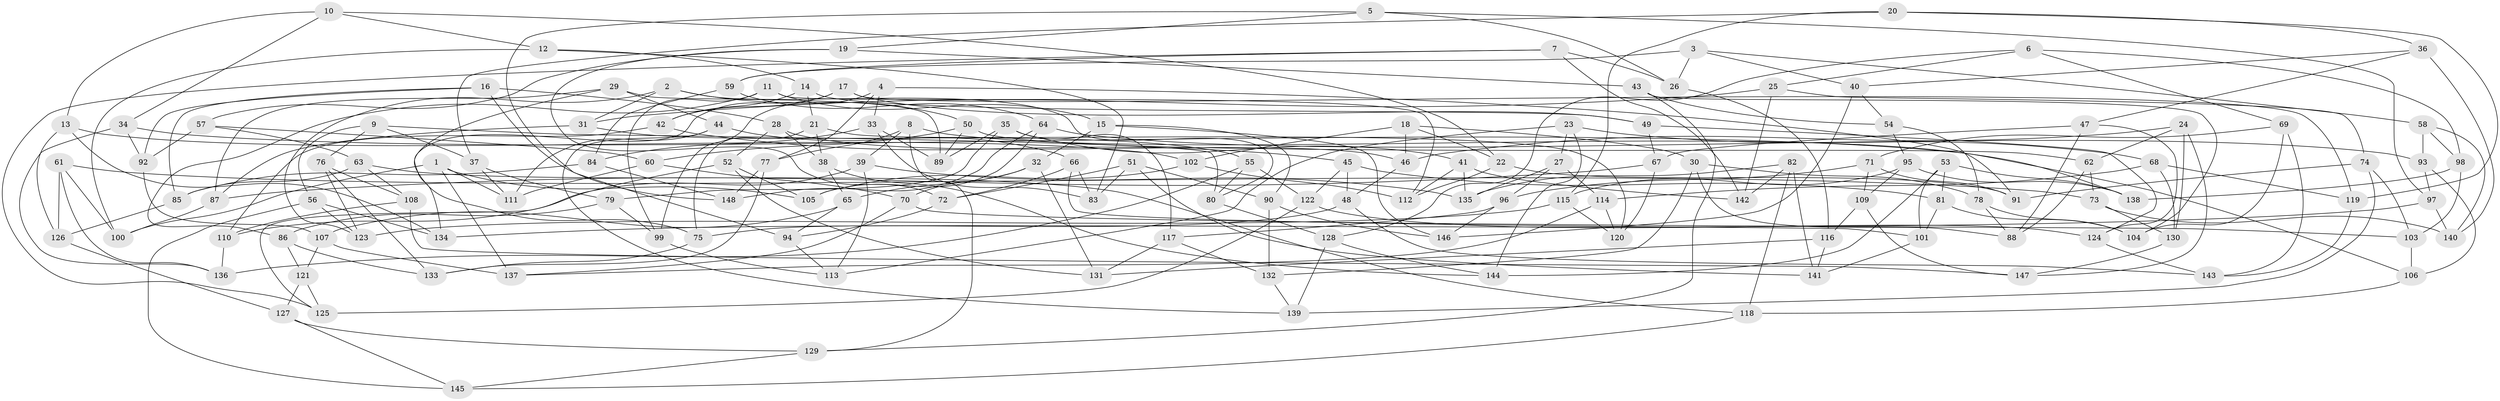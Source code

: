 // coarse degree distribution, {4: 0.5339805825242718, 6: 0.3883495145631068, 5: 0.04854368932038835, 3: 0.02912621359223301}
// Generated by graph-tools (version 1.1) at 2025/24/03/03/25 07:24:31]
// undirected, 148 vertices, 296 edges
graph export_dot {
graph [start="1"]
  node [color=gray90,style=filled];
  1;
  2;
  3;
  4;
  5;
  6;
  7;
  8;
  9;
  10;
  11;
  12;
  13;
  14;
  15;
  16;
  17;
  18;
  19;
  20;
  21;
  22;
  23;
  24;
  25;
  26;
  27;
  28;
  29;
  30;
  31;
  32;
  33;
  34;
  35;
  36;
  37;
  38;
  39;
  40;
  41;
  42;
  43;
  44;
  45;
  46;
  47;
  48;
  49;
  50;
  51;
  52;
  53;
  54;
  55;
  56;
  57;
  58;
  59;
  60;
  61;
  62;
  63;
  64;
  65;
  66;
  67;
  68;
  69;
  70;
  71;
  72;
  73;
  74;
  75;
  76;
  77;
  78;
  79;
  80;
  81;
  82;
  83;
  84;
  85;
  86;
  87;
  88;
  89;
  90;
  91;
  92;
  93;
  94;
  95;
  96;
  97;
  98;
  99;
  100;
  101;
  102;
  103;
  104;
  105;
  106;
  107;
  108;
  109;
  110;
  111;
  112;
  113;
  114;
  115;
  116;
  117;
  118;
  119;
  120;
  121;
  122;
  123;
  124;
  125;
  126;
  127;
  128;
  129;
  130;
  131;
  132;
  133;
  134;
  135;
  136;
  137;
  138;
  139;
  140;
  141;
  142;
  143;
  144;
  145;
  146;
  147;
  148;
  1 -- 100;
  1 -- 105;
  1 -- 111;
  1 -- 137;
  2 -- 31;
  2 -- 50;
  2 -- 123;
  2 -- 80;
  3 -- 40;
  3 -- 59;
  3 -- 58;
  3 -- 26;
  4 -- 77;
  4 -- 99;
  4 -- 91;
  4 -- 33;
  5 -- 26;
  5 -- 94;
  5 -- 97;
  5 -- 19;
  6 -- 69;
  6 -- 25;
  6 -- 128;
  6 -- 98;
  7 -- 125;
  7 -- 59;
  7 -- 26;
  7 -- 142;
  8 -- 77;
  8 -- 129;
  8 -- 39;
  8 -- 138;
  9 -- 80;
  9 -- 76;
  9 -- 56;
  9 -- 37;
  10 -- 13;
  10 -- 22;
  10 -- 34;
  10 -- 12;
  11 -- 99;
  11 -- 15;
  11 -- 112;
  11 -- 86;
  12 -- 100;
  12 -- 83;
  12 -- 14;
  13 -- 102;
  13 -- 134;
  13 -- 126;
  14 -- 49;
  14 -- 21;
  14 -- 42;
  15 -- 90;
  15 -- 32;
  15 -- 146;
  16 -- 28;
  16 -- 92;
  16 -- 148;
  16 -- 85;
  17 -- 134;
  17 -- 49;
  17 -- 119;
  17 -- 42;
  18 -- 22;
  18 -- 46;
  18 -- 30;
  18 -- 102;
  19 -- 43;
  19 -- 72;
  19 -- 57;
  20 -- 119;
  20 -- 115;
  20 -- 36;
  20 -- 37;
  21 -- 120;
  21 -- 38;
  21 -- 75;
  22 -- 91;
  22 -- 112;
  23 -- 27;
  23 -- 144;
  23 -- 113;
  23 -- 68;
  24 -- 46;
  24 -- 62;
  24 -- 130;
  24 -- 147;
  25 -- 142;
  25 -- 31;
  25 -- 74;
  26 -- 116;
  27 -- 135;
  27 -- 96;
  27 -- 114;
  28 -- 52;
  28 -- 38;
  28 -- 46;
  29 -- 87;
  29 -- 75;
  29 -- 89;
  29 -- 44;
  30 -- 78;
  30 -- 132;
  30 -- 88;
  31 -- 87;
  31 -- 55;
  32 -- 131;
  32 -- 65;
  32 -- 70;
  33 -- 83;
  33 -- 89;
  33 -- 84;
  34 -- 136;
  34 -- 92;
  34 -- 106;
  35 -- 117;
  35 -- 79;
  35 -- 89;
  35 -- 41;
  36 -- 47;
  36 -- 140;
  36 -- 40;
  37 -- 79;
  37 -- 111;
  38 -- 65;
  38 -- 144;
  39 -- 110;
  39 -- 135;
  39 -- 113;
  40 -- 146;
  40 -- 54;
  41 -- 112;
  41 -- 142;
  41 -- 135;
  42 -- 45;
  42 -- 110;
  43 -- 54;
  43 -- 104;
  43 -- 129;
  44 -- 66;
  44 -- 139;
  44 -- 111;
  45 -- 122;
  45 -- 48;
  45 -- 81;
  46 -- 48;
  47 -- 67;
  47 -- 124;
  47 -- 88;
  48 -- 143;
  48 -- 75;
  49 -- 124;
  49 -- 67;
  50 -- 62;
  50 -- 89;
  50 -- 60;
  51 -- 83;
  51 -- 90;
  51 -- 72;
  51 -- 141;
  52 -- 131;
  52 -- 105;
  52 -- 125;
  53 -- 144;
  53 -- 81;
  53 -- 101;
  53 -- 138;
  54 -- 95;
  54 -- 78;
  55 -- 136;
  55 -- 122;
  55 -- 80;
  56 -- 123;
  56 -- 134;
  56 -- 145;
  57 -- 92;
  57 -- 63;
  57 -- 60;
  58 -- 93;
  58 -- 140;
  58 -- 98;
  59 -- 64;
  59 -- 84;
  60 -- 111;
  60 -- 70;
  61 -- 73;
  61 -- 126;
  61 -- 100;
  61 -- 136;
  62 -- 73;
  62 -- 88;
  63 -- 85;
  63 -- 108;
  63 -- 118;
  64 -- 93;
  64 -- 105;
  64 -- 148;
  65 -- 94;
  65 -- 107;
  66 -- 72;
  66 -- 101;
  66 -- 83;
  67 -- 87;
  67 -- 120;
  68 -- 119;
  68 -- 114;
  68 -- 130;
  69 -- 71;
  69 -- 143;
  69 -- 104;
  70 -- 137;
  70 -- 103;
  71 -- 109;
  71 -- 96;
  71 -- 91;
  72 -- 94;
  73 -- 140;
  73 -- 130;
  74 -- 139;
  74 -- 103;
  74 -- 91;
  75 -- 133;
  76 -- 133;
  76 -- 123;
  76 -- 108;
  77 -- 133;
  77 -- 148;
  78 -- 88;
  78 -- 104;
  79 -- 99;
  79 -- 86;
  80 -- 128;
  81 -- 104;
  81 -- 101;
  82 -- 118;
  82 -- 141;
  82 -- 135;
  82 -- 142;
  84 -- 85;
  84 -- 148;
  85 -- 126;
  86 -- 133;
  86 -- 121;
  87 -- 100;
  90 -- 132;
  90 -- 146;
  92 -- 107;
  93 -- 97;
  93 -- 106;
  94 -- 113;
  95 -- 109;
  95 -- 115;
  95 -- 138;
  96 -- 117;
  96 -- 146;
  97 -- 140;
  97 -- 134;
  98 -- 138;
  98 -- 103;
  99 -- 113;
  101 -- 141;
  102 -- 112;
  102 -- 105;
  103 -- 106;
  106 -- 118;
  107 -- 121;
  107 -- 137;
  108 -- 147;
  108 -- 110;
  109 -- 147;
  109 -- 116;
  110 -- 136;
  114 -- 120;
  114 -- 137;
  115 -- 123;
  115 -- 120;
  116 -- 131;
  116 -- 141;
  117 -- 131;
  117 -- 132;
  118 -- 145;
  119 -- 143;
  121 -- 125;
  121 -- 127;
  122 -- 125;
  122 -- 124;
  124 -- 143;
  126 -- 127;
  127 -- 145;
  127 -- 129;
  128 -- 139;
  128 -- 144;
  129 -- 145;
  130 -- 147;
  132 -- 139;
}
